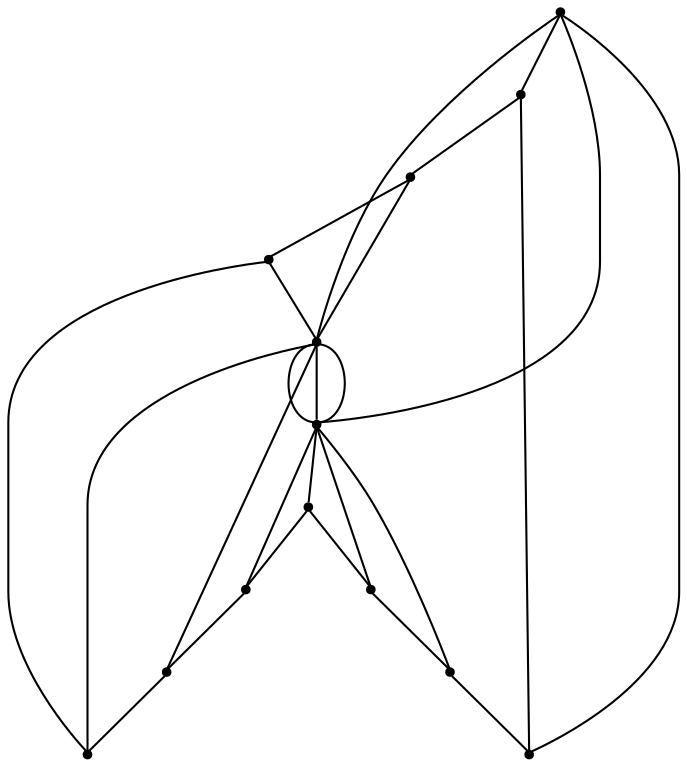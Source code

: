 graph {
  node [shape=point,comment="{\"directed\":false,\"doi\":\"10.1007/978-3-319-27261-0_6\",\"figure\":\"1 (2)\"}"]

  v0 [pos="1385.3873756396695,399.28289107068946"]
  v1 [pos="1468.4005606164667,565.5583894846177"]
  v2 [pos="1468.4005606164667,233.25955738521134"]
  v3 [pos="1302.1230482071746,565.5583894846177"]
  v4 [pos="1169.3529755906602,482.2952812228151"]
  v5 [pos="1169.3529755906602,316.27075526911733"]
  v6 [pos="970.07118264073,233.25955738521122"]
  v7 [pos="1136.0976638740551,233.25955738521122"]
  v8 [pos="1302.1230482071746,233.25955738521122"]
  v9 [pos="1136.097663874055,565.5583894846177"]
  v10 [pos="970.0711826407301,366.0279869198918"]
  v11 [pos="970.0711826407301,432.53785880912545"]
  v12 [pos="970.0711826407301,565.5583894846177"]

  v0 -- v1 [id="-1",pos="1385.3873756396695,399.28289107068946 1432.4573028953532,442.12267789267366 1468.3839958336562,565.4199671443196 1468.4005606164667,565.5583894846177"]
  v6 -- v10 [id="-2",pos="970.07118264073,233.25955738521122 970.0711826407301,366.0279869198918 970.0711826407301,366.0279869198918 970.0711826407301,366.0279869198918"]
  v10 -- v11 [id="-3",pos="970.0711826407301,366.0279869198918 970.0711826407301,432.53785880912545 970.0711826407301,432.53785880912545 970.0711826407301,432.53785880912545"]
  v11 -- v12 [id="-4",pos="970.0711826407301,432.53785880912545 970.0711826407301,565.5583894846177 970.0711826407301,565.5583894846177 970.0711826407301,565.5583894846177"]
  v6 -- v7 [id="-5",pos="970.07118264073,233.25955738521122 1136.0976638740551,233.25955738521122 1136.0976638740551,233.25955738521122 1136.0976638740551,233.25955738521122"]
  v7 -- v8 [id="-6",pos="1136.0976638740551,233.25955738521122 1302.1230482071746,233.25955738521122 1302.1230482071746,233.25955738521122 1302.1230482071746,233.25955738521122"]
  v8 -- v2 [id="-7",pos="1302.1230482071746,233.25955738521122 1468.4005606164667,233.25955738521134 1468.4005606164667,233.25955738521134 1468.4005606164667,233.25955738521134"]
  v0 -- v2 [id="-16",pos="1385.3873756396695,399.28289107068946 1432.4573028953532,356.58509544520746 1468.3839958336562,233.28364120324773 1468.4005606164667,233.25955738521134"]
  v3 -- v4 [id="-17",pos="1302.1230482071746,565.5583894846177 1302.3115242772312,565.4197763814044 1209.7800752031148,518.2836907722857 1169.3529755906602,482.2952812228151"]
  v1 -- v3 [id="-22",pos="1468.4005606164667,565.5583894846177 1302.1230482071746,565.5583894846177 1302.1230482071746,565.5583894846177 1302.1230482071746,565.5583894846177"]
  v3 -- v9 [id="-23",pos="1302.1230482071746,565.5583894846177 1136.097663874055,565.5583894846177 1136.097663874055,565.5583894846177 1136.097663874055,565.5583894846177"]
  v9 -- v12 [id="-24",pos="1136.097663874055,565.5583894846177 970.0711826407301,565.5583894846177 970.0711826407301,565.5583894846177 970.0711826407301,565.5583894846177"]
  v2 -- v1 [id="-25",pos="1468.4005606164667,233.25955738521134 1468.4005606164667,565.5583894846177 1468.4005606164667,565.5583894846177 1468.4005606164667,565.5583894846177"]
  v12 -- v4 [id="-26",pos="970.0711826407301,565.5583894846177 970.1712231188733,565.4199989381387 1110.1310473592366,527.0601837967492 1169.3529755906602,482.2952812228151"]
  v11 -- v4 [id="-27",pos="970.0711826407301,432.53785880912545 970.1712231188733,432.5671091227802 1099.0375391844957,486.69589553071177 1169.3529755906602,482.2952812228151"]
  v10 -- v5 [id="-28",pos="970.0711826407301,366.0279869198918 970.1712231188733,366.1406642151009 1099.0375391844957,312.01187780716936 1169.3529755906602,316.27075526911733"]
  v5 -- v4 [id="-29",pos="1169.3529755906602,316.27075526911733 1142.0860077281286,340.6825583442485 1103.0297472244056,363.55258374540267 1103.0297472244056,399.3536959060254 1103.0297472244056,435.1506112825151 1142.0860077281286,458.0248016739831 1169.3529755906602,482.2952812228151"]
  v9 -- v4 [id="-30",pos="1136.097663874055,565.5583894846177 1136.2433767332097,565.4197763814044 1160.6638726659125,511.95773815570476 1169.3529755906602,482.2952812228151"]
  v4 -- v5 [id="-31",pos="1169.3529755906602,482.2952812228151 1177.7792039966448,454.386793913176 1186.0637574079985,428.5163222074303 1186.0637574079985,399.3536959060254 1186.0637574079985,370.1869046143067 1177.7792039966448,344.31643290856096 1169.3529755906602,316.27075526911733"]
  v5 -- v8 [id="-32",pos="1169.3529755906602,316.27075526911733 1209.7800752031148,280.4237010397652 1302.3115242772312,233.28345044033256 1302.1230482071746,233.25955738521122"]
  v4 -- v0 [id="-33",pos="1169.3529755906602,482.2952812228151 1248.753162056489,477.5362233973712 1326.661309889454,452.63256993937193 1385.3873756396695,399.28289107068946"]
  v4 -- v5 [id="-34",pos="1169.3529755906602,482.2952812228151 1198.6742308753405,460.3837122949604 1235.884392436458,435.1508338392494 1235.884392436458,399.35391846275974 1235.884392436458,363.552806302137 1198.6742308753405,338.319927846426 1169.3529755906602,316.27075526911733"]
  v5 -- v6 [id="-35",pos="1169.3529755906602,316.27075526911733 1110.1310473592366,271.64345634463723 970.1712231188733,233.28370479088608 970.07118264073,233.25955738521122"]
  v5 -- v0 [id="-36",pos="1169.3529755906602,316.27075526911733 1248.753162056489,321.16738495019604 1326.661309889454,346.0710384081953 1385.3873756396695,399.28289107068946"]
  v5 -- v7 [id="-37",pos="1169.3529755906602,316.27075526911733 1160.6638726659125,286.7496218625269 1136.2433767332097,233.28345044033256 1136.0976638740551,233.25955738521122"]
}